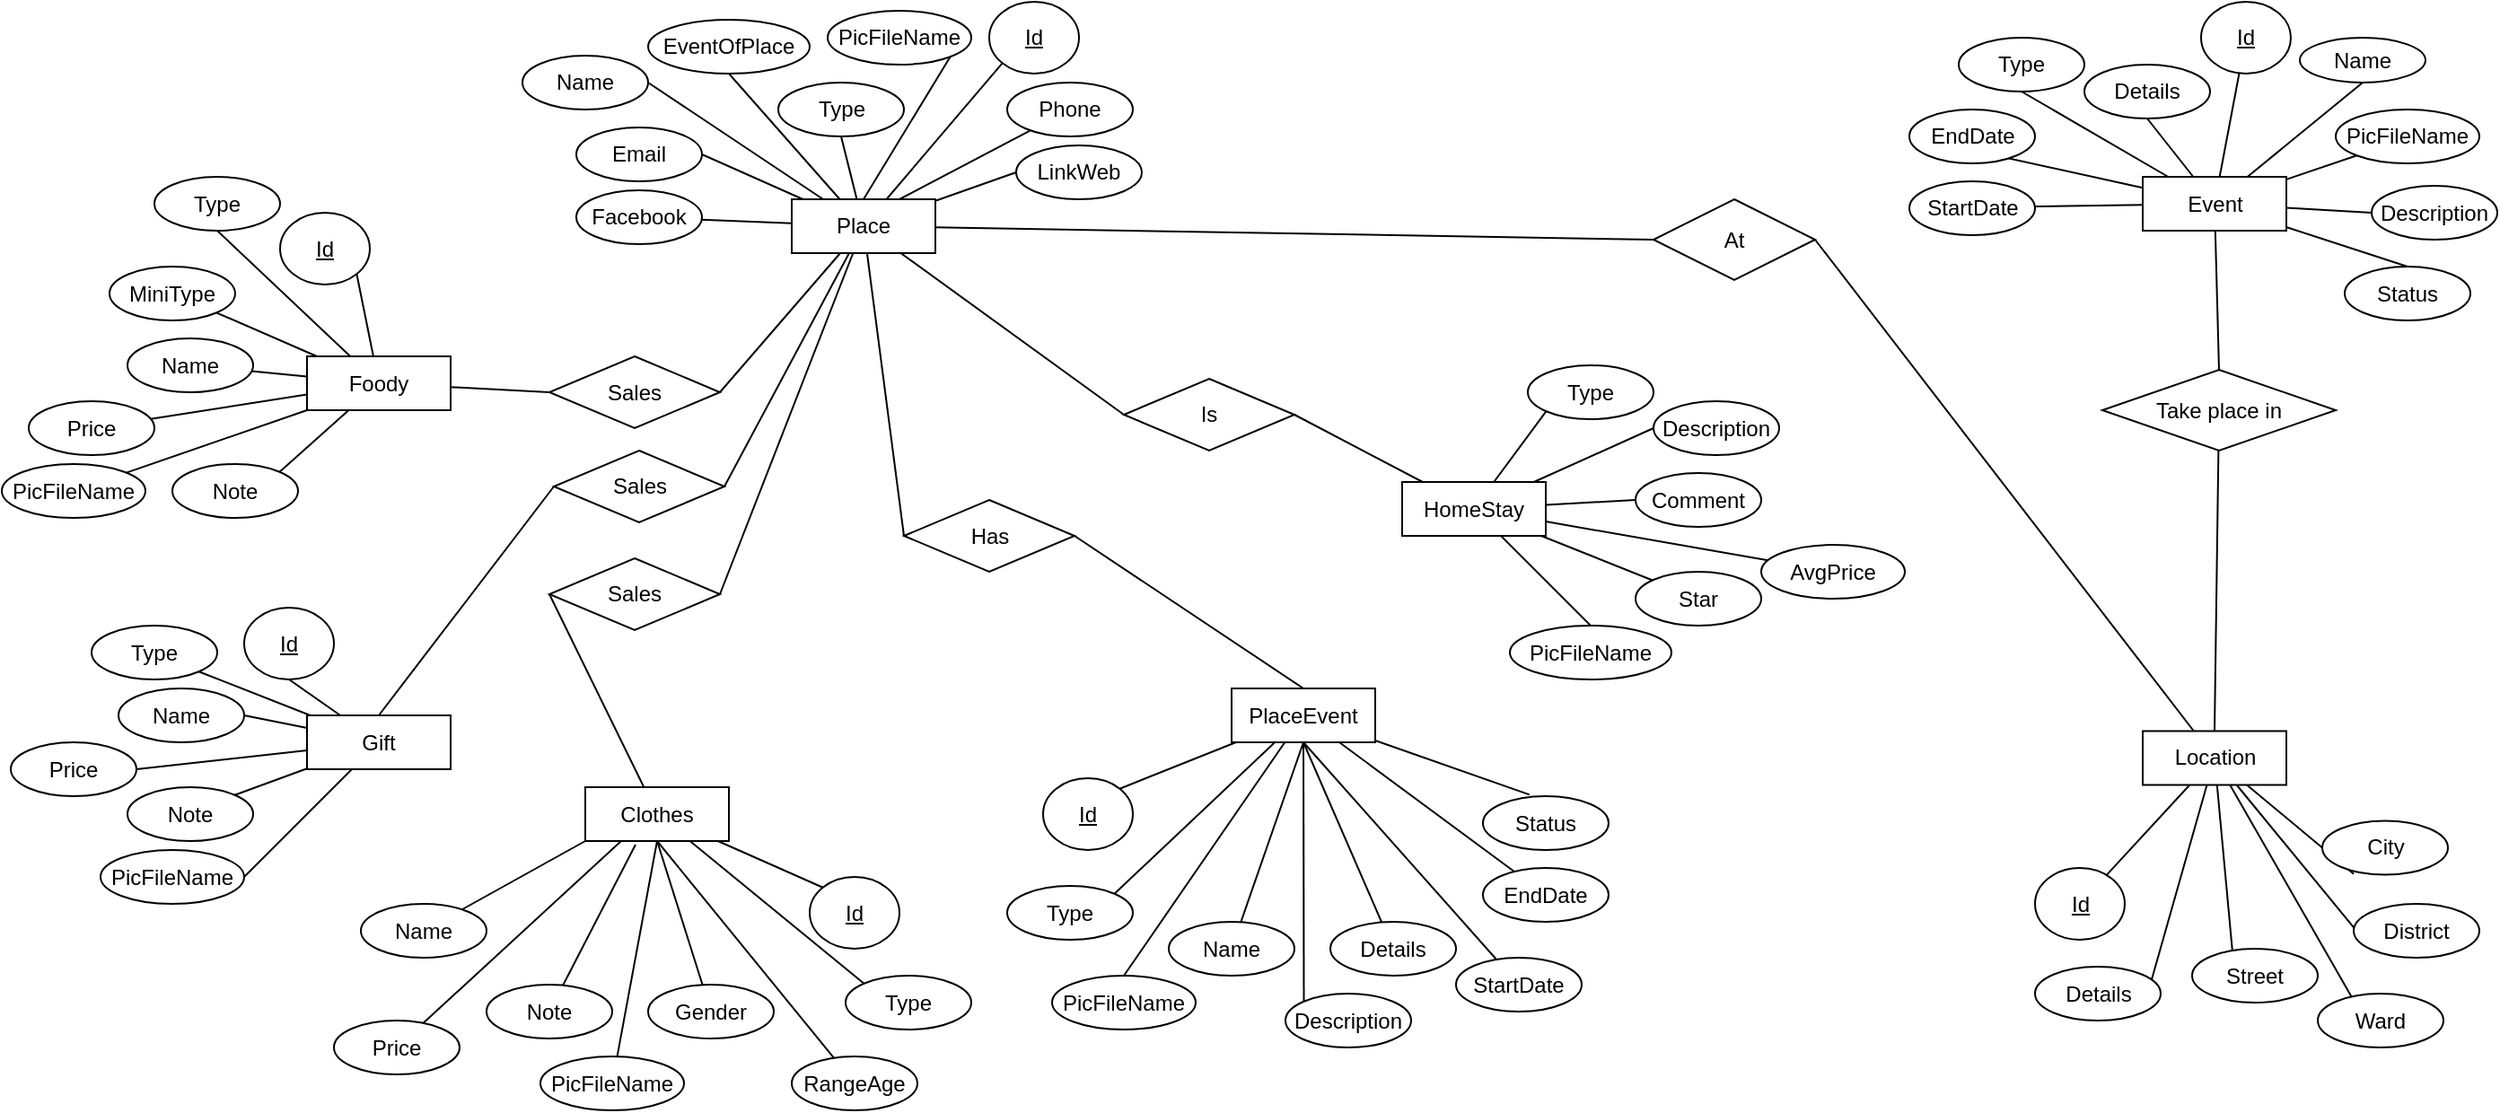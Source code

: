 <mxfile version="14.5.1" type="device"><diagram id="s7aKkTtwyV80lfJlB-a2" name="Page-1"><mxGraphModel dx="1264" dy="592" grid="1" gridSize="10" guides="1" tooltips="1" connect="1" arrows="1" fold="1" page="1" pageScale="1" pageWidth="850" pageHeight="1100" math="0" shadow="0"><root><mxCell id="0"/><mxCell id="1" parent="0"/><mxCell id="unWsSOPybGPUM43Mw9dA-85" style="rounded=0;orthogonalLoop=1;jettySize=auto;html=1;entryX=0;entryY=0.5;entryDx=0;entryDy=0;endArrow=none;endFill=0;" parent="1" source="unWsSOPybGPUM43Mw9dA-2" target="unWsSOPybGPUM43Mw9dA-84" edge="1"><mxGeometry relative="1" as="geometry"/></mxCell><mxCell id="unWsSOPybGPUM43Mw9dA-90" style="edgeStyle=none;rounded=0;orthogonalLoop=1;jettySize=auto;html=1;entryX=0.5;entryY=1;entryDx=0;entryDy=0;endArrow=none;endFill=0;" parent="1" source="unWsSOPybGPUM43Mw9dA-2" target="unWsSOPybGPUM43Mw9dA-15" edge="1"><mxGeometry relative="1" as="geometry"/></mxCell><mxCell id="unWsSOPybGPUM43Mw9dA-91" style="edgeStyle=none;rounded=0;orthogonalLoop=1;jettySize=auto;html=1;exitX=0.5;exitY=0;exitDx=0;exitDy=0;entryX=1;entryY=1;entryDx=0;entryDy=0;endArrow=none;endFill=0;" parent="1" source="unWsSOPybGPUM43Mw9dA-2" target="unWsSOPybGPUM43Mw9dA-21" edge="1"><mxGeometry relative="1" as="geometry"/></mxCell><mxCell id="unWsSOPybGPUM43Mw9dA-92" style="edgeStyle=none;rounded=0;orthogonalLoop=1;jettySize=auto;html=1;entryX=0;entryY=1;entryDx=0;entryDy=0;endArrow=none;endFill=0;" parent="1" source="unWsSOPybGPUM43Mw9dA-2" target="unWsSOPybGPUM43Mw9dA-32" edge="1"><mxGeometry relative="1" as="geometry"/></mxCell><mxCell id="unWsSOPybGPUM43Mw9dA-94" style="edgeStyle=none;rounded=0;orthogonalLoop=1;jettySize=auto;html=1;entryX=0;entryY=0.5;entryDx=0;entryDy=0;endArrow=none;endFill=0;" parent="1" source="unWsSOPybGPUM43Mw9dA-2" target="unWsSOPybGPUM43Mw9dA-19" edge="1"><mxGeometry relative="1" as="geometry"/></mxCell><mxCell id="unWsSOPybGPUM43Mw9dA-95" style="edgeStyle=none;rounded=0;orthogonalLoop=1;jettySize=auto;html=1;entryX=0.5;entryY=1;entryDx=0;entryDy=0;endArrow=none;endFill=0;" parent="1" source="unWsSOPybGPUM43Mw9dA-2" target="unWsSOPybGPUM43Mw9dA-20" edge="1"><mxGeometry relative="1" as="geometry"/></mxCell><mxCell id="unWsSOPybGPUM43Mw9dA-96" style="edgeStyle=none;rounded=0;orthogonalLoop=1;jettySize=auto;html=1;entryX=1;entryY=0.5;entryDx=0;entryDy=0;endArrow=none;endFill=0;" parent="1" source="unWsSOPybGPUM43Mw9dA-2" target="unWsSOPybGPUM43Mw9dA-13" edge="1"><mxGeometry relative="1" as="geometry"/></mxCell><mxCell id="unWsSOPybGPUM43Mw9dA-97" style="edgeStyle=none;rounded=0;orthogonalLoop=1;jettySize=auto;html=1;entryX=1;entryY=0.5;entryDx=0;entryDy=0;endArrow=none;endFill=0;" parent="1" source="unWsSOPybGPUM43Mw9dA-2" target="unWsSOPybGPUM43Mw9dA-17" edge="1"><mxGeometry relative="1" as="geometry"/></mxCell><mxCell id="unWsSOPybGPUM43Mw9dA-98" style="edgeStyle=none;rounded=0;orthogonalLoop=1;jettySize=auto;html=1;endArrow=none;endFill=0;" parent="1" source="unWsSOPybGPUM43Mw9dA-2" target="unWsSOPybGPUM43Mw9dA-18" edge="1"><mxGeometry relative="1" as="geometry"/></mxCell><mxCell id="unWsSOPybGPUM43Mw9dA-105" style="edgeStyle=none;rounded=0;orthogonalLoop=1;jettySize=auto;html=1;entryX=1;entryY=0.5;entryDx=0;entryDy=0;endArrow=none;endFill=0;" parent="1" source="unWsSOPybGPUM43Mw9dA-2" target="unWsSOPybGPUM43Mw9dA-87" edge="1"><mxGeometry relative="1" as="geometry"/></mxCell><mxCell id="unWsSOPybGPUM43Mw9dA-114" style="edgeStyle=none;rounded=0;orthogonalLoop=1;jettySize=auto;html=1;entryX=1;entryY=0.5;entryDx=0;entryDy=0;endArrow=none;endFill=0;" parent="1" source="unWsSOPybGPUM43Mw9dA-2" target="unWsSOPybGPUM43Mw9dA-88" edge="1"><mxGeometry relative="1" as="geometry"/></mxCell><mxCell id="unWsSOPybGPUM43Mw9dA-122" style="edgeStyle=none;rounded=0;orthogonalLoop=1;jettySize=auto;html=1;entryX=1;entryY=0.5;entryDx=0;entryDy=0;endArrow=none;endFill=0;" parent="1" source="unWsSOPybGPUM43Mw9dA-2" target="unWsSOPybGPUM43Mw9dA-89" edge="1"><mxGeometry relative="1" as="geometry"/></mxCell><mxCell id="unWsSOPybGPUM43Mw9dA-142" style="edgeStyle=none;rounded=0;orthogonalLoop=1;jettySize=auto;html=1;entryX=0;entryY=0.5;entryDx=0;entryDy=0;endArrow=none;endFill=0;" parent="1" source="unWsSOPybGPUM43Mw9dA-2" target="unWsSOPybGPUM43Mw9dA-141" edge="1"><mxGeometry relative="1" as="geometry"/></mxCell><mxCell id="unWsSOPybGPUM43Mw9dA-151" style="edgeStyle=none;rounded=0;orthogonalLoop=1;jettySize=auto;html=1;entryX=0;entryY=0.5;entryDx=0;entryDy=0;endArrow=none;endFill=0;" parent="1" source="unWsSOPybGPUM43Mw9dA-2" target="unWsSOPybGPUM43Mw9dA-150" edge="1"><mxGeometry relative="1" as="geometry"/></mxCell><mxCell id="unWsSOPybGPUM43Mw9dA-2" value="Place" style="whiteSpace=wrap;html=1;align=center;" parent="1" vertex="1"><mxGeometry x="450" y="150" width="80" height="30" as="geometry"/></mxCell><mxCell id="unWsSOPybGPUM43Mw9dA-106" style="edgeStyle=none;rounded=0;orthogonalLoop=1;jettySize=auto;html=1;entryX=0;entryY=0.5;entryDx=0;entryDy=0;endArrow=none;endFill=0;" parent="1" source="unWsSOPybGPUM43Mw9dA-3" target="unWsSOPybGPUM43Mw9dA-87" edge="1"><mxGeometry relative="1" as="geometry"/></mxCell><mxCell id="unWsSOPybGPUM43Mw9dA-107" style="edgeStyle=none;rounded=0;orthogonalLoop=1;jettySize=auto;html=1;entryX=1;entryY=1;entryDx=0;entryDy=0;endArrow=none;endFill=0;" parent="1" source="unWsSOPybGPUM43Mw9dA-3" target="unWsSOPybGPUM43Mw9dA-31" edge="1"><mxGeometry relative="1" as="geometry"/></mxCell><mxCell id="unWsSOPybGPUM43Mw9dA-108" style="edgeStyle=none;rounded=0;orthogonalLoop=1;jettySize=auto;html=1;entryX=0.5;entryY=1;entryDx=0;entryDy=0;endArrow=none;endFill=0;" parent="1" source="unWsSOPybGPUM43Mw9dA-3" target="unWsSOPybGPUM43Mw9dA-40" edge="1"><mxGeometry relative="1" as="geometry"/></mxCell><mxCell id="unWsSOPybGPUM43Mw9dA-109" style="edgeStyle=none;rounded=0;orthogonalLoop=1;jettySize=auto;html=1;endArrow=none;endFill=0;" parent="1" source="unWsSOPybGPUM43Mw9dA-3" target="unWsSOPybGPUM43Mw9dA-41" edge="1"><mxGeometry relative="1" as="geometry"/></mxCell><mxCell id="unWsSOPybGPUM43Mw9dA-110" style="edgeStyle=none;rounded=0;orthogonalLoop=1;jettySize=auto;html=1;endArrow=none;endFill=0;" parent="1" source="unWsSOPybGPUM43Mw9dA-3" target="unWsSOPybGPUM43Mw9dA-39" edge="1"><mxGeometry relative="1" as="geometry"/></mxCell><mxCell id="unWsSOPybGPUM43Mw9dA-111" style="edgeStyle=none;rounded=0;orthogonalLoop=1;jettySize=auto;html=1;endArrow=none;endFill=0;" parent="1" source="unWsSOPybGPUM43Mw9dA-3" target="unWsSOPybGPUM43Mw9dA-42" edge="1"><mxGeometry relative="1" as="geometry"/></mxCell><mxCell id="unWsSOPybGPUM43Mw9dA-112" style="edgeStyle=none;rounded=0;orthogonalLoop=1;jettySize=auto;html=1;entryX=1;entryY=0;entryDx=0;entryDy=0;endArrow=none;endFill=0;" parent="1" source="unWsSOPybGPUM43Mw9dA-3" target="unWsSOPybGPUM43Mw9dA-43" edge="1"><mxGeometry relative="1" as="geometry"/></mxCell><mxCell id="unWsSOPybGPUM43Mw9dA-3" value="Foody" style="whiteSpace=wrap;html=1;align=center;" parent="1" vertex="1"><mxGeometry x="180" y="237.5" width="80" height="30" as="geometry"/></mxCell><mxCell id="unWsSOPybGPUM43Mw9dA-123" style="edgeStyle=none;rounded=0;orthogonalLoop=1;jettySize=auto;html=1;entryX=0;entryY=0.5;entryDx=0;entryDy=0;endArrow=none;endFill=0;" parent="1" source="unWsSOPybGPUM43Mw9dA-4" target="unWsSOPybGPUM43Mw9dA-89" edge="1"><mxGeometry relative="1" as="geometry"/></mxCell><mxCell id="unWsSOPybGPUM43Mw9dA-124" style="edgeStyle=none;rounded=0;orthogonalLoop=1;jettySize=auto;html=1;entryX=0;entryY=0;entryDx=0;entryDy=0;endArrow=none;endFill=0;" parent="1" source="unWsSOPybGPUM43Mw9dA-4" target="unWsSOPybGPUM43Mw9dA-37" edge="1"><mxGeometry relative="1" as="geometry"/></mxCell><mxCell id="unWsSOPybGPUM43Mw9dA-125" style="edgeStyle=none;rounded=0;orthogonalLoop=1;jettySize=auto;html=1;entryX=0;entryY=0;entryDx=0;entryDy=0;endArrow=none;endFill=0;" parent="1" source="unWsSOPybGPUM43Mw9dA-4" target="unWsSOPybGPUM43Mw9dA-52" edge="1"><mxGeometry relative="1" as="geometry"><mxPoint x="480.251" y="591.893" as="targetPoint"/></mxGeometry></mxCell><mxCell id="unWsSOPybGPUM43Mw9dA-4" value="Clothes" style="whiteSpace=wrap;html=1;align=center;" parent="1" vertex="1"><mxGeometry x="335" y="477.5" width="80" height="30" as="geometry"/></mxCell><mxCell id="unWsSOPybGPUM43Mw9dA-86" style="edgeStyle=none;rounded=0;orthogonalLoop=1;jettySize=auto;html=1;entryX=1;entryY=0.5;entryDx=0;entryDy=0;endArrow=none;endFill=0;" parent="1" source="unWsSOPybGPUM43Mw9dA-5" target="unWsSOPybGPUM43Mw9dA-84" edge="1"><mxGeometry relative="1" as="geometry"/></mxCell><mxCell id="unWsSOPybGPUM43Mw9dA-99" style="edgeStyle=none;rounded=0;orthogonalLoop=1;jettySize=auto;html=1;entryX=0;entryY=0;entryDx=0;entryDy=0;endArrow=none;endFill=0;" parent="1" source="unWsSOPybGPUM43Mw9dA-5" target="unWsSOPybGPUM43Mw9dA-23" edge="1"><mxGeometry relative="1" as="geometry"/></mxCell><mxCell id="unWsSOPybGPUM43Mw9dA-100" style="edgeStyle=none;rounded=0;orthogonalLoop=1;jettySize=auto;html=1;endArrow=none;endFill=0;" parent="1" source="unWsSOPybGPUM43Mw9dA-5" target="unWsSOPybGPUM43Mw9dA-33" edge="1"><mxGeometry relative="1" as="geometry"/></mxCell><mxCell id="unWsSOPybGPUM43Mw9dA-101" style="edgeStyle=none;rounded=0;orthogonalLoop=1;jettySize=auto;html=1;entryX=0.357;entryY=0.96;entryDx=0;entryDy=0;entryPerimeter=0;endArrow=none;endFill=0;" parent="1" source="unWsSOPybGPUM43Mw9dA-5" target="unWsSOPybGPUM43Mw9dA-24" edge="1"><mxGeometry relative="1" as="geometry"/></mxCell><mxCell id="unWsSOPybGPUM43Mw9dA-102" style="edgeStyle=none;rounded=0;orthogonalLoop=1;jettySize=auto;html=1;entryX=0.5;entryY=1;entryDx=0;entryDy=0;endArrow=none;endFill=0;" parent="1" source="unWsSOPybGPUM43Mw9dA-5" target="unWsSOPybGPUM43Mw9dA-25" edge="1"><mxGeometry relative="1" as="geometry"/></mxCell><mxCell id="unWsSOPybGPUM43Mw9dA-103" style="edgeStyle=none;rounded=0;orthogonalLoop=1;jettySize=auto;html=1;entryX=0.251;entryY=0.987;entryDx=0;entryDy=0;entryPerimeter=0;endArrow=none;endFill=0;" parent="1" source="unWsSOPybGPUM43Mw9dA-5" target="unWsSOPybGPUM43Mw9dA-27" edge="1"><mxGeometry relative="1" as="geometry"/></mxCell><mxCell id="unWsSOPybGPUM43Mw9dA-104" style="edgeStyle=none;rounded=0;orthogonalLoop=1;jettySize=auto;html=1;entryX=0;entryY=1;entryDx=0;entryDy=0;endArrow=none;endFill=0;" parent="1" source="unWsSOPybGPUM43Mw9dA-5" target="unWsSOPybGPUM43Mw9dA-26" edge="1"><mxGeometry relative="1" as="geometry"/></mxCell><mxCell id="unWsSOPybGPUM43Mw9dA-5" value="Location" style="whiteSpace=wrap;html=1;align=center;" parent="1" vertex="1"><mxGeometry x="1202.5" y="446.25" width="80" height="30" as="geometry"/></mxCell><mxCell id="unWsSOPybGPUM43Mw9dA-116" style="edgeStyle=none;rounded=0;orthogonalLoop=1;jettySize=auto;html=1;entryX=0.5;entryY=1;entryDx=0;entryDy=0;endArrow=none;endFill=0;" parent="1" source="unWsSOPybGPUM43Mw9dA-6" target="unWsSOPybGPUM43Mw9dA-38" edge="1"><mxGeometry relative="1" as="geometry"/></mxCell><mxCell id="unWsSOPybGPUM43Mw9dA-117" style="edgeStyle=none;rounded=0;orthogonalLoop=1;jettySize=auto;html=1;entryX=1;entryY=1;entryDx=0;entryDy=0;endArrow=none;endFill=0;" parent="1" source="unWsSOPybGPUM43Mw9dA-6" target="unWsSOPybGPUM43Mw9dA-46" edge="1"><mxGeometry relative="1" as="geometry"/></mxCell><mxCell id="unWsSOPybGPUM43Mw9dA-118" style="edgeStyle=none;rounded=0;orthogonalLoop=1;jettySize=auto;html=1;entryX=1;entryY=0.5;entryDx=0;entryDy=0;endArrow=none;endFill=0;" parent="1" source="unWsSOPybGPUM43Mw9dA-6" target="unWsSOPybGPUM43Mw9dA-47" edge="1"><mxGeometry relative="1" as="geometry"/></mxCell><mxCell id="unWsSOPybGPUM43Mw9dA-119" style="edgeStyle=none;rounded=0;orthogonalLoop=1;jettySize=auto;html=1;entryX=1;entryY=0.5;entryDx=0;entryDy=0;endArrow=none;endFill=0;" parent="1" source="unWsSOPybGPUM43Mw9dA-6" target="unWsSOPybGPUM43Mw9dA-45" edge="1"><mxGeometry relative="1" as="geometry"/></mxCell><mxCell id="unWsSOPybGPUM43Mw9dA-120" style="edgeStyle=none;rounded=0;orthogonalLoop=1;jettySize=auto;html=1;entryX=1;entryY=0;entryDx=0;entryDy=0;endArrow=none;endFill=0;" parent="1" source="unWsSOPybGPUM43Mw9dA-6" target="unWsSOPybGPUM43Mw9dA-48" edge="1"><mxGeometry relative="1" as="geometry"/></mxCell><mxCell id="unWsSOPybGPUM43Mw9dA-121" style="edgeStyle=none;rounded=0;orthogonalLoop=1;jettySize=auto;html=1;entryX=1;entryY=0.5;entryDx=0;entryDy=0;endArrow=none;endFill=0;" parent="1" source="unWsSOPybGPUM43Mw9dA-6" target="unWsSOPybGPUM43Mw9dA-49" edge="1"><mxGeometry relative="1" as="geometry"/></mxCell><mxCell id="unWsSOPybGPUM43Mw9dA-6" value="Gift" style="whiteSpace=wrap;html=1;align=center;" parent="1" vertex="1"><mxGeometry x="180" y="437.5" width="80" height="30" as="geometry"/></mxCell><mxCell id="unWsSOPybGPUM43Mw9dA-144" style="edgeStyle=none;rounded=0;orthogonalLoop=1;jettySize=auto;html=1;entryX=0;entryY=1;entryDx=0;entryDy=0;endArrow=none;endFill=0;" parent="1" source="unWsSOPybGPUM43Mw9dA-7" target="unWsSOPybGPUM43Mw9dA-69" edge="1"><mxGeometry relative="1" as="geometry"/></mxCell><mxCell id="unWsSOPybGPUM43Mw9dA-145" style="edgeStyle=none;rounded=0;orthogonalLoop=1;jettySize=auto;html=1;entryX=0;entryY=0.5;entryDx=0;entryDy=0;endArrow=none;endFill=0;" parent="1" source="unWsSOPybGPUM43Mw9dA-7" target="unWsSOPybGPUM43Mw9dA-70" edge="1"><mxGeometry relative="1" as="geometry"/></mxCell><mxCell id="unWsSOPybGPUM43Mw9dA-146" style="edgeStyle=none;rounded=0;orthogonalLoop=1;jettySize=auto;html=1;endArrow=none;endFill=0;" parent="1" source="unWsSOPybGPUM43Mw9dA-7" target="unWsSOPybGPUM43Mw9dA-73" edge="1"><mxGeometry relative="1" as="geometry"/></mxCell><mxCell id="unWsSOPybGPUM43Mw9dA-147" style="edgeStyle=none;rounded=0;orthogonalLoop=1;jettySize=auto;html=1;entryX=0;entryY=0.5;entryDx=0;entryDy=0;endArrow=none;endFill=0;" parent="1" source="unWsSOPybGPUM43Mw9dA-7" target="unWsSOPybGPUM43Mw9dA-71" edge="1"><mxGeometry relative="1" as="geometry"/></mxCell><mxCell id="unWsSOPybGPUM43Mw9dA-148" style="edgeStyle=none;rounded=0;orthogonalLoop=1;jettySize=auto;html=1;endArrow=none;endFill=0;" parent="1" source="unWsSOPybGPUM43Mw9dA-7" target="unWsSOPybGPUM43Mw9dA-72" edge="1"><mxGeometry relative="1" as="geometry"/></mxCell><mxCell id="unWsSOPybGPUM43Mw9dA-149" style="edgeStyle=none;rounded=0;orthogonalLoop=1;jettySize=auto;html=1;entryX=0.5;entryY=0;entryDx=0;entryDy=0;endArrow=none;endFill=0;" parent="1" source="unWsSOPybGPUM43Mw9dA-7" target="unWsSOPybGPUM43Mw9dA-74" edge="1"><mxGeometry relative="1" as="geometry"/></mxCell><mxCell id="unWsSOPybGPUM43Mw9dA-152" style="edgeStyle=none;rounded=0;orthogonalLoop=1;jettySize=auto;html=1;entryX=1;entryY=0.5;entryDx=0;entryDy=0;endArrow=none;endFill=0;" parent="1" source="unWsSOPybGPUM43Mw9dA-7" target="unWsSOPybGPUM43Mw9dA-150" edge="1"><mxGeometry relative="1" as="geometry"/></mxCell><mxCell id="unWsSOPybGPUM43Mw9dA-7" value="HomeStay" style="whiteSpace=wrap;html=1;align=center;" parent="1" vertex="1"><mxGeometry x="790" y="307.5" width="80" height="30" as="geometry"/></mxCell><mxCell id="unWsSOPybGPUM43Mw9dA-132" style="edgeStyle=none;rounded=0;orthogonalLoop=1;jettySize=auto;html=1;entryX=0.371;entryY=-0.027;entryDx=0;entryDy=0;entryPerimeter=0;endArrow=none;endFill=0;" parent="1" source="unWsSOPybGPUM43Mw9dA-10" target="unWsSOPybGPUM43Mw9dA-68" edge="1"><mxGeometry relative="1" as="geometry"/></mxCell><mxCell id="unWsSOPybGPUM43Mw9dA-138" style="edgeStyle=none;rounded=0;orthogonalLoop=1;jettySize=auto;html=1;entryX=0.5;entryY=0;entryDx=0;entryDy=0;endArrow=none;endFill=0;" parent="1" source="unWsSOPybGPUM43Mw9dA-10" target="unWsSOPybGPUM43Mw9dA-65" edge="1"><mxGeometry relative="1" as="geometry"/></mxCell><mxCell id="unWsSOPybGPUM43Mw9dA-139" style="edgeStyle=none;rounded=0;orthogonalLoop=1;jettySize=auto;html=1;entryX=1;entryY=0;entryDx=0;entryDy=0;endArrow=none;endFill=0;" parent="1" source="unWsSOPybGPUM43Mw9dA-10" target="unWsSOPybGPUM43Mw9dA-62" edge="1"><mxGeometry relative="1" as="geometry"/></mxCell><mxCell id="unWsSOPybGPUM43Mw9dA-140" style="edgeStyle=none;rounded=0;orthogonalLoop=1;jettySize=auto;html=1;entryX=1;entryY=0;entryDx=0;entryDy=0;endArrow=none;endFill=0;" parent="1" source="unWsSOPybGPUM43Mw9dA-10" target="unWsSOPybGPUM43Mw9dA-60" edge="1"><mxGeometry relative="1" as="geometry"/></mxCell><mxCell id="unWsSOPybGPUM43Mw9dA-10" value="PlaceEvent" style="whiteSpace=wrap;html=1;align=center;" parent="1" vertex="1"><mxGeometry x="695" y="422.5" width="80" height="30" as="geometry"/></mxCell><mxCell id="unWsSOPybGPUM43Mw9dA-153" style="edgeStyle=none;rounded=0;orthogonalLoop=1;jettySize=auto;html=1;endArrow=none;endFill=0;" parent="1" source="unWsSOPybGPUM43Mw9dA-11" target="unWsSOPybGPUM43Mw9dA-35" edge="1"><mxGeometry relative="1" as="geometry"/></mxCell><mxCell id="unWsSOPybGPUM43Mw9dA-154" style="edgeStyle=none;rounded=0;orthogonalLoop=1;jettySize=auto;html=1;entryX=0.5;entryY=1;entryDx=0;entryDy=0;endArrow=none;endFill=0;" parent="1" source="unWsSOPybGPUM43Mw9dA-11" target="unWsSOPybGPUM43Mw9dA-76" edge="1"><mxGeometry relative="1" as="geometry"/></mxCell><mxCell id="unWsSOPybGPUM43Mw9dA-155" style="edgeStyle=none;rounded=0;orthogonalLoop=1;jettySize=auto;html=1;entryX=0.5;entryY=1;entryDx=0;entryDy=0;endArrow=none;endFill=0;" parent="1" source="unWsSOPybGPUM43Mw9dA-11" target="unWsSOPybGPUM43Mw9dA-77" edge="1"><mxGeometry relative="1" as="geometry"/></mxCell><mxCell id="unWsSOPybGPUM43Mw9dA-156" style="edgeStyle=none;rounded=0;orthogonalLoop=1;jettySize=auto;html=1;entryX=0;entryY=1;entryDx=0;entryDy=0;endArrow=none;endFill=0;" parent="1" source="unWsSOPybGPUM43Mw9dA-11" target="unWsSOPybGPUM43Mw9dA-80" edge="1"><mxGeometry relative="1" as="geometry"/></mxCell><mxCell id="unWsSOPybGPUM43Mw9dA-157" style="edgeStyle=none;rounded=0;orthogonalLoop=1;jettySize=auto;html=1;entryX=0.5;entryY=1;entryDx=0;entryDy=0;endArrow=none;endFill=0;" parent="1" source="unWsSOPybGPUM43Mw9dA-11" target="unWsSOPybGPUM43Mw9dA-79" edge="1"><mxGeometry relative="1" as="geometry"/></mxCell><mxCell id="unWsSOPybGPUM43Mw9dA-158" style="edgeStyle=none;rounded=0;orthogonalLoop=1;jettySize=auto;html=1;entryX=0;entryY=0.5;entryDx=0;entryDy=0;endArrow=none;endFill=0;" parent="1" source="unWsSOPybGPUM43Mw9dA-11" target="unWsSOPybGPUM43Mw9dA-78" edge="1"><mxGeometry relative="1" as="geometry"/></mxCell><mxCell id="unWsSOPybGPUM43Mw9dA-159" style="edgeStyle=none;rounded=0;orthogonalLoop=1;jettySize=auto;html=1;entryX=0;entryY=0.5;entryDx=0;entryDy=0;endArrow=none;endFill=0;" parent="1" source="unWsSOPybGPUM43Mw9dA-11" target="unWsSOPybGPUM43Mw9dA-81" edge="1"><mxGeometry relative="1" as="geometry"/></mxCell><mxCell id="unWsSOPybGPUM43Mw9dA-160" style="edgeStyle=none;rounded=0;orthogonalLoop=1;jettySize=auto;html=1;entryX=0;entryY=0.5;entryDx=0;entryDy=0;endArrow=none;endFill=0;" parent="1" source="unWsSOPybGPUM43Mw9dA-11" target="unWsSOPybGPUM43Mw9dA-82" edge="1"><mxGeometry relative="1" as="geometry"/></mxCell><mxCell id="unWsSOPybGPUM43Mw9dA-161" style="edgeStyle=none;rounded=0;orthogonalLoop=1;jettySize=auto;html=1;entryX=0.5;entryY=0;entryDx=0;entryDy=0;endArrow=none;endFill=0;" parent="1" source="unWsSOPybGPUM43Mw9dA-11" target="unWsSOPybGPUM43Mw9dA-83" edge="1"><mxGeometry relative="1" as="geometry"/></mxCell><mxCell id="unWsSOPybGPUM43Mw9dA-163" style="edgeStyle=none;rounded=0;orthogonalLoop=1;jettySize=auto;html=1;entryX=0.5;entryY=0;entryDx=0;entryDy=0;endArrow=none;endFill=0;" parent="1" source="unWsSOPybGPUM43Mw9dA-11" target="unWsSOPybGPUM43Mw9dA-162" edge="1"><mxGeometry relative="1" as="geometry"/></mxCell><mxCell id="unWsSOPybGPUM43Mw9dA-11" value="Event" style="whiteSpace=wrap;html=1;align=center;" parent="1" vertex="1"><mxGeometry x="1202.5" y="137.5" width="80" height="30" as="geometry"/></mxCell><mxCell id="unWsSOPybGPUM43Mw9dA-13" value="Name" style="ellipse;whiteSpace=wrap;html=1;align=center;" parent="1" vertex="1"><mxGeometry x="300" y="70" width="70" height="30" as="geometry"/></mxCell><mxCell id="unWsSOPybGPUM43Mw9dA-15" value="Type" style="ellipse;whiteSpace=wrap;html=1;align=center;" parent="1" vertex="1"><mxGeometry x="442.5" y="85" width="70" height="30" as="geometry"/></mxCell><mxCell id="unWsSOPybGPUM43Mw9dA-93" style="edgeStyle=none;rounded=0;orthogonalLoop=1;jettySize=auto;html=1;entryX=0.75;entryY=0;entryDx=0;entryDy=0;endArrow=none;endFill=0;" parent="1" source="unWsSOPybGPUM43Mw9dA-16" target="unWsSOPybGPUM43Mw9dA-2" edge="1"><mxGeometry relative="1" as="geometry"/></mxCell><mxCell id="unWsSOPybGPUM43Mw9dA-16" value="Phone" style="ellipse;whiteSpace=wrap;html=1;align=center;" parent="1" vertex="1"><mxGeometry x="570" y="85" width="70" height="30" as="geometry"/></mxCell><mxCell id="unWsSOPybGPUM43Mw9dA-17" value="Email" style="ellipse;whiteSpace=wrap;html=1;align=center;" parent="1" vertex="1"><mxGeometry x="330" y="110" width="70" height="30" as="geometry"/></mxCell><mxCell id="unWsSOPybGPUM43Mw9dA-18" value="Facebook" style="ellipse;whiteSpace=wrap;html=1;align=center;" parent="1" vertex="1"><mxGeometry x="330" y="145" width="70" height="30" as="geometry"/></mxCell><mxCell id="unWsSOPybGPUM43Mw9dA-19" value="LinkWeb" style="ellipse;whiteSpace=wrap;html=1;align=center;" parent="1" vertex="1"><mxGeometry x="575" y="120" width="70" height="30" as="geometry"/></mxCell><mxCell id="unWsSOPybGPUM43Mw9dA-20" value="EventOfPlace" style="ellipse;whiteSpace=wrap;html=1;align=center;" parent="1" vertex="1"><mxGeometry x="370" y="50" width="90" height="30" as="geometry"/></mxCell><mxCell id="unWsSOPybGPUM43Mw9dA-21" value="PicFileName" style="ellipse;whiteSpace=wrap;html=1;align=center;" parent="1" vertex="1"><mxGeometry x="470" y="45" width="80" height="30" as="geometry"/></mxCell><mxCell id="unWsSOPybGPUM43Mw9dA-23" value="Details" style="ellipse;whiteSpace=wrap;html=1;align=center;direction=west;" parent="1" vertex="1"><mxGeometry x="1142.5" y="577.5" width="70" height="30" as="geometry"/></mxCell><mxCell id="unWsSOPybGPUM43Mw9dA-24" value="Street" style="ellipse;whiteSpace=wrap;html=1;align=center;" parent="1" vertex="1"><mxGeometry x="1230" y="567.5" width="70" height="30" as="geometry"/></mxCell><mxCell id="unWsSOPybGPUM43Mw9dA-25" value="Ward" style="ellipse;whiteSpace=wrap;html=1;align=center;" parent="1" vertex="1"><mxGeometry x="1300" y="592.5" width="70" height="30" as="geometry"/></mxCell><mxCell id="unWsSOPybGPUM43Mw9dA-26" value="District" style="ellipse;whiteSpace=wrap;html=1;align=center;" parent="1" vertex="1"><mxGeometry x="1320" y="542.5" width="70" height="30" as="geometry"/></mxCell><mxCell id="unWsSOPybGPUM43Mw9dA-27" value="City" style="ellipse;whiteSpace=wrap;html=1;align=center;" parent="1" vertex="1"><mxGeometry x="1302.5" y="496.25" width="70" height="30" as="geometry"/></mxCell><mxCell id="unWsSOPybGPUM43Mw9dA-31" value="Id" style="ellipse;whiteSpace=wrap;html=1;align=center;fontStyle=4;" parent="1" vertex="1"><mxGeometry x="165" y="157.5" width="50" height="40" as="geometry"/></mxCell><mxCell id="unWsSOPybGPUM43Mw9dA-32" value="Id" style="ellipse;whiteSpace=wrap;html=1;align=center;fontStyle=4;" parent="1" vertex="1"><mxGeometry x="560" y="40" width="50" height="40" as="geometry"/></mxCell><mxCell id="unWsSOPybGPUM43Mw9dA-33" value="Id" style="ellipse;whiteSpace=wrap;html=1;align=center;fontStyle=4;" parent="1" vertex="1"><mxGeometry x="1142.5" y="522.5" width="50" height="40" as="geometry"/></mxCell><mxCell id="unWsSOPybGPUM43Mw9dA-35" value="Id" style="ellipse;whiteSpace=wrap;html=1;align=center;fontStyle=4;" parent="1" vertex="1"><mxGeometry x="1235" y="40" width="50" height="40" as="geometry"/></mxCell><mxCell id="unWsSOPybGPUM43Mw9dA-37" value="Id" style="ellipse;whiteSpace=wrap;html=1;align=center;fontStyle=4;" parent="1" vertex="1"><mxGeometry x="460" y="527.5" width="50" height="40" as="geometry"/></mxCell><mxCell id="unWsSOPybGPUM43Mw9dA-38" value="Id" style="ellipse;whiteSpace=wrap;html=1;align=center;fontStyle=4;" parent="1" vertex="1"><mxGeometry x="145" y="377.5" width="50" height="40" as="geometry"/></mxCell><mxCell id="unWsSOPybGPUM43Mw9dA-39" value="Name" style="ellipse;whiteSpace=wrap;html=1;align=center;" parent="1" vertex="1"><mxGeometry x="80" y="227.5" width="70" height="30" as="geometry"/></mxCell><mxCell id="unWsSOPybGPUM43Mw9dA-40" value="Type" style="ellipse;whiteSpace=wrap;html=1;align=center;" parent="1" vertex="1"><mxGeometry x="95" y="137.5" width="70" height="30" as="geometry"/></mxCell><mxCell id="unWsSOPybGPUM43Mw9dA-41" value="MiniType" style="ellipse;whiteSpace=wrap;html=1;align=center;" parent="1" vertex="1"><mxGeometry x="70" y="187.5" width="70" height="30" as="geometry"/></mxCell><mxCell id="unWsSOPybGPUM43Mw9dA-42" value="Price" style="ellipse;whiteSpace=wrap;html=1;align=center;" parent="1" vertex="1"><mxGeometry x="25" y="262.5" width="70" height="30" as="geometry"/></mxCell><mxCell id="unWsSOPybGPUM43Mw9dA-43" value="Note" style="ellipse;whiteSpace=wrap;html=1;align=center;" parent="1" vertex="1"><mxGeometry x="105" y="297.5" width="70" height="30" as="geometry"/></mxCell><mxCell id="unWsSOPybGPUM43Mw9dA-113" style="edgeStyle=none;rounded=0;orthogonalLoop=1;jettySize=auto;html=1;entryX=0;entryY=1;entryDx=0;entryDy=0;endArrow=none;endFill=0;" parent="1" source="unWsSOPybGPUM43Mw9dA-44" target="unWsSOPybGPUM43Mw9dA-3" edge="1"><mxGeometry relative="1" as="geometry"/></mxCell><mxCell id="unWsSOPybGPUM43Mw9dA-44" value="PicFileName" style="ellipse;whiteSpace=wrap;html=1;align=center;" parent="1" vertex="1"><mxGeometry x="10" y="297.5" width="80" height="30" as="geometry"/></mxCell><mxCell id="unWsSOPybGPUM43Mw9dA-45" value="Name" style="ellipse;whiteSpace=wrap;html=1;align=center;" parent="1" vertex="1"><mxGeometry x="75" y="422.5" width="70" height="30" as="geometry"/></mxCell><mxCell id="unWsSOPybGPUM43Mw9dA-46" value="Type" style="ellipse;whiteSpace=wrap;html=1;align=center;" parent="1" vertex="1"><mxGeometry x="60" y="387.5" width="70" height="30" as="geometry"/></mxCell><mxCell id="unWsSOPybGPUM43Mw9dA-47" value="Price" style="ellipse;whiteSpace=wrap;html=1;align=center;" parent="1" vertex="1"><mxGeometry x="15" y="452.5" width="70" height="30" as="geometry"/></mxCell><mxCell id="unWsSOPybGPUM43Mw9dA-48" value="Note" style="ellipse;whiteSpace=wrap;html=1;align=center;" parent="1" vertex="1"><mxGeometry x="80" y="477.5" width="70" height="30" as="geometry"/></mxCell><mxCell id="unWsSOPybGPUM43Mw9dA-49" value="PicFileName" style="ellipse;whiteSpace=wrap;html=1;align=center;" parent="1" vertex="1"><mxGeometry x="65" y="512.5" width="80" height="30" as="geometry"/></mxCell><mxCell id="unWsSOPybGPUM43Mw9dA-131" style="edgeStyle=none;rounded=0;orthogonalLoop=1;jettySize=auto;html=1;entryX=0;entryY=1;entryDx=0;entryDy=0;endArrow=none;endFill=0;" parent="1" source="unWsSOPybGPUM43Mw9dA-51" target="unWsSOPybGPUM43Mw9dA-4" edge="1"><mxGeometry relative="1" as="geometry"/></mxCell><mxCell id="unWsSOPybGPUM43Mw9dA-51" value="Name" style="ellipse;whiteSpace=wrap;html=1;align=center;" parent="1" vertex="1"><mxGeometry x="210" y="542.5" width="70" height="30" as="geometry"/></mxCell><mxCell id="unWsSOPybGPUM43Mw9dA-52" value="Type" style="ellipse;whiteSpace=wrap;html=1;align=center;" parent="1" vertex="1"><mxGeometry x="480" y="582.5" width="70" height="30" as="geometry"/></mxCell><mxCell id="unWsSOPybGPUM43Mw9dA-130" style="edgeStyle=none;rounded=0;orthogonalLoop=1;jettySize=auto;html=1;entryX=0.25;entryY=1;entryDx=0;entryDy=0;endArrow=none;endFill=0;" parent="1" source="unWsSOPybGPUM43Mw9dA-53" target="unWsSOPybGPUM43Mw9dA-4" edge="1"><mxGeometry relative="1" as="geometry"/></mxCell><mxCell id="unWsSOPybGPUM43Mw9dA-53" value="Price" style="ellipse;whiteSpace=wrap;html=1;align=center;" parent="1" vertex="1"><mxGeometry x="195" y="607.5" width="70" height="30" as="geometry"/></mxCell><mxCell id="unWsSOPybGPUM43Mw9dA-129" style="edgeStyle=none;rounded=0;orthogonalLoop=1;jettySize=auto;html=1;endArrow=none;endFill=0;" parent="1" source="unWsSOPybGPUM43Mw9dA-54" edge="1"><mxGeometry relative="1" as="geometry"><mxPoint x="363" y="509.5" as="targetPoint"/></mxGeometry></mxCell><mxCell id="unWsSOPybGPUM43Mw9dA-54" value="Note" style="ellipse;whiteSpace=wrap;html=1;align=center;" parent="1" vertex="1"><mxGeometry x="280" y="587.5" width="70" height="30" as="geometry"/></mxCell><mxCell id="unWsSOPybGPUM43Mw9dA-128" style="edgeStyle=none;rounded=0;orthogonalLoop=1;jettySize=auto;html=1;entryX=0.5;entryY=1;entryDx=0;entryDy=0;endArrow=none;endFill=0;" parent="1" source="unWsSOPybGPUM43Mw9dA-55" target="unWsSOPybGPUM43Mw9dA-4" edge="1"><mxGeometry relative="1" as="geometry"/></mxCell><mxCell id="unWsSOPybGPUM43Mw9dA-55" value="PicFileName" style="ellipse;whiteSpace=wrap;html=1;align=center;" parent="1" vertex="1"><mxGeometry x="310" y="627.5" width="80" height="30" as="geometry"/></mxCell><mxCell id="unWsSOPybGPUM43Mw9dA-127" style="edgeStyle=none;rounded=0;orthogonalLoop=1;jettySize=auto;html=1;entryX=0.5;entryY=1;entryDx=0;entryDy=0;endArrow=none;endFill=0;" parent="1" source="unWsSOPybGPUM43Mw9dA-56" target="unWsSOPybGPUM43Mw9dA-4" edge="1"><mxGeometry relative="1" as="geometry"/></mxCell><mxCell id="unWsSOPybGPUM43Mw9dA-56" value="Gender" style="ellipse;whiteSpace=wrap;html=1;align=center;" parent="1" vertex="1"><mxGeometry x="370" y="587.5" width="70" height="30" as="geometry"/></mxCell><mxCell id="unWsSOPybGPUM43Mw9dA-126" style="edgeStyle=none;rounded=0;orthogonalLoop=1;jettySize=auto;html=1;entryX=0.5;entryY=1;entryDx=0;entryDy=0;endArrow=none;endFill=0;" parent="1" source="unWsSOPybGPUM43Mw9dA-57" target="unWsSOPybGPUM43Mw9dA-4" edge="1"><mxGeometry relative="1" as="geometry"/></mxCell><mxCell id="unWsSOPybGPUM43Mw9dA-57" value="RangeAge" style="ellipse;whiteSpace=wrap;html=1;align=center;" parent="1" vertex="1"><mxGeometry x="450" y="627.5" width="70" height="30" as="geometry"/></mxCell><mxCell id="unWsSOPybGPUM43Mw9dA-60" value="Id" style="ellipse;whiteSpace=wrap;html=1;align=center;fontStyle=4;" parent="1" vertex="1"><mxGeometry x="590" y="472.5" width="50" height="40" as="geometry"/></mxCell><mxCell id="unWsSOPybGPUM43Mw9dA-137" style="edgeStyle=none;rounded=0;orthogonalLoop=1;jettySize=auto;html=1;entryX=0.5;entryY=1;entryDx=0;entryDy=0;endArrow=none;endFill=0;" parent="1" source="unWsSOPybGPUM43Mw9dA-61" target="unWsSOPybGPUM43Mw9dA-10" edge="1"><mxGeometry relative="1" as="geometry"/></mxCell><mxCell id="unWsSOPybGPUM43Mw9dA-61" value="Name" style="ellipse;whiteSpace=wrap;html=1;align=center;" parent="1" vertex="1"><mxGeometry x="660" y="552.5" width="70" height="30" as="geometry"/></mxCell><mxCell id="unWsSOPybGPUM43Mw9dA-62" value="Type" style="ellipse;whiteSpace=wrap;html=1;align=center;" parent="1" vertex="1"><mxGeometry x="570" y="532.5" width="70" height="30" as="geometry"/></mxCell><mxCell id="unWsSOPybGPUM43Mw9dA-136" style="edgeStyle=none;rounded=0;orthogonalLoop=1;jettySize=auto;html=1;entryX=0.5;entryY=1;entryDx=0;entryDy=0;endArrow=none;endFill=0;exitX=0;exitY=0;exitDx=0;exitDy=0;" parent="1" source="unWsSOPybGPUM43Mw9dA-63" target="unWsSOPybGPUM43Mw9dA-10" edge="1"><mxGeometry relative="1" as="geometry"/></mxCell><mxCell id="unWsSOPybGPUM43Mw9dA-63" value="Description" style="ellipse;whiteSpace=wrap;html=1;align=center;" parent="1" vertex="1"><mxGeometry x="725" y="592.5" width="70" height="30" as="geometry"/></mxCell><mxCell id="unWsSOPybGPUM43Mw9dA-135" style="edgeStyle=none;rounded=0;orthogonalLoop=1;jettySize=auto;html=1;entryX=0.5;entryY=1;entryDx=0;entryDy=0;endArrow=none;endFill=0;" parent="1" source="unWsSOPybGPUM43Mw9dA-64" target="unWsSOPybGPUM43Mw9dA-10" edge="1"><mxGeometry relative="1" as="geometry"/></mxCell><mxCell id="unWsSOPybGPUM43Mw9dA-64" value="Details" style="ellipse;whiteSpace=wrap;html=1;align=center;" parent="1" vertex="1"><mxGeometry x="750" y="552.5" width="70" height="30" as="geometry"/></mxCell><mxCell id="unWsSOPybGPUM43Mw9dA-65" value="PicFileName" style="ellipse;whiteSpace=wrap;html=1;align=center;" parent="1" vertex="1"><mxGeometry x="595" y="582.5" width="80" height="30" as="geometry"/></mxCell><mxCell id="unWsSOPybGPUM43Mw9dA-133" style="edgeStyle=none;rounded=0;orthogonalLoop=1;jettySize=auto;html=1;entryX=0.5;entryY=1;entryDx=0;entryDy=0;endArrow=none;endFill=0;" parent="1" source="unWsSOPybGPUM43Mw9dA-66" target="unWsSOPybGPUM43Mw9dA-10" edge="1"><mxGeometry relative="1" as="geometry"/></mxCell><mxCell id="unWsSOPybGPUM43Mw9dA-66" value="StartDate" style="ellipse;whiteSpace=wrap;html=1;align=center;" parent="1" vertex="1"><mxGeometry x="820" y="572.5" width="70" height="30" as="geometry"/></mxCell><mxCell id="unWsSOPybGPUM43Mw9dA-134" style="edgeStyle=none;rounded=0;orthogonalLoop=1;jettySize=auto;html=1;entryX=0.75;entryY=1;entryDx=0;entryDy=0;endArrow=none;endFill=0;" parent="1" source="unWsSOPybGPUM43Mw9dA-67" target="unWsSOPybGPUM43Mw9dA-10" edge="1"><mxGeometry relative="1" as="geometry"/></mxCell><mxCell id="unWsSOPybGPUM43Mw9dA-67" value="EndDate" style="ellipse;whiteSpace=wrap;html=1;align=center;" parent="1" vertex="1"><mxGeometry x="835" y="522.5" width="70" height="30" as="geometry"/></mxCell><mxCell id="unWsSOPybGPUM43Mw9dA-68" value="Status" style="ellipse;whiteSpace=wrap;html=1;align=center;" parent="1" vertex="1"><mxGeometry x="835" y="482.5" width="70" height="30" as="geometry"/></mxCell><mxCell id="unWsSOPybGPUM43Mw9dA-69" value="Type" style="ellipse;whiteSpace=wrap;html=1;align=center;" parent="1" vertex="1"><mxGeometry x="860" y="242.5" width="70" height="30" as="geometry"/></mxCell><mxCell id="unWsSOPybGPUM43Mw9dA-70" value="Description" style="ellipse;whiteSpace=wrap;html=1;align=center;" parent="1" vertex="1"><mxGeometry x="930" y="262.5" width="70" height="30" as="geometry"/></mxCell><mxCell id="unWsSOPybGPUM43Mw9dA-71" value="Comment" style="ellipse;whiteSpace=wrap;html=1;align=center;" parent="1" vertex="1"><mxGeometry x="920" y="302.5" width="70" height="30" as="geometry"/></mxCell><mxCell id="unWsSOPybGPUM43Mw9dA-72" value="Star" style="ellipse;whiteSpace=wrap;html=1;align=center;" parent="1" vertex="1"><mxGeometry x="920" y="357.5" width="70" height="30" as="geometry"/></mxCell><mxCell id="unWsSOPybGPUM43Mw9dA-73" value="AvgPrice" style="ellipse;whiteSpace=wrap;html=1;align=center;" parent="1" vertex="1"><mxGeometry x="990" y="342.5" width="80" height="30" as="geometry"/></mxCell><mxCell id="unWsSOPybGPUM43Mw9dA-74" value="PicFileName" style="ellipse;whiteSpace=wrap;html=1;align=center;" parent="1" vertex="1"><mxGeometry x="850" y="387.5" width="90" height="30" as="geometry"/></mxCell><mxCell id="unWsSOPybGPUM43Mw9dA-76" value="Name" style="ellipse;whiteSpace=wrap;html=1;align=center;" parent="1" vertex="1"><mxGeometry x="1290" y="60" width="70" height="25" as="geometry"/></mxCell><mxCell id="unWsSOPybGPUM43Mw9dA-77" value="Type" style="ellipse;whiteSpace=wrap;html=1;align=center;" parent="1" vertex="1"><mxGeometry x="1100" y="60" width="70" height="30" as="geometry"/></mxCell><mxCell id="unWsSOPybGPUM43Mw9dA-78" value="Description" style="ellipse;whiteSpace=wrap;html=1;align=center;" parent="1" vertex="1"><mxGeometry x="1330" y="142.5" width="70" height="30" as="geometry"/></mxCell><mxCell id="unWsSOPybGPUM43Mw9dA-79" value="Details" style="ellipse;whiteSpace=wrap;html=1;align=center;" parent="1" vertex="1"><mxGeometry x="1170" y="75" width="70" height="30" as="geometry"/></mxCell><mxCell id="unWsSOPybGPUM43Mw9dA-80" value="PicFileName" style="ellipse;whiteSpace=wrap;html=1;align=center;" parent="1" vertex="1"><mxGeometry x="1310" y="100" width="80" height="30" as="geometry"/></mxCell><mxCell id="unWsSOPybGPUM43Mw9dA-81" value="StartDate" style="ellipse;whiteSpace=wrap;html=1;align=center;" parent="1" vertex="1"><mxGeometry x="1072.5" y="140" width="70" height="30" as="geometry"/></mxCell><mxCell id="unWsSOPybGPUM43Mw9dA-82" value="EndDate" style="ellipse;whiteSpace=wrap;html=1;align=center;" parent="1" vertex="1"><mxGeometry x="1072.5" y="100" width="70" height="30" as="geometry"/></mxCell><mxCell id="unWsSOPybGPUM43Mw9dA-83" value="Status" style="ellipse;whiteSpace=wrap;html=1;align=center;" parent="1" vertex="1"><mxGeometry x="1315" y="187.5" width="70" height="30" as="geometry"/></mxCell><mxCell id="unWsSOPybGPUM43Mw9dA-84" value="At" style="shape=rhombus;perimeter=rhombusPerimeter;whiteSpace=wrap;html=1;align=center;" parent="1" vertex="1"><mxGeometry x="930" y="150" width="90" height="45" as="geometry"/></mxCell><mxCell id="unWsSOPybGPUM43Mw9dA-87" value="Sales" style="shape=rhombus;perimeter=rhombusPerimeter;whiteSpace=wrap;html=1;align=center;" parent="1" vertex="1"><mxGeometry x="315" y="237.5" width="95" height="40" as="geometry"/></mxCell><mxCell id="unWsSOPybGPUM43Mw9dA-115" style="edgeStyle=none;rounded=0;orthogonalLoop=1;jettySize=auto;html=1;entryX=0.5;entryY=0;entryDx=0;entryDy=0;endArrow=none;endFill=0;exitX=0;exitY=0.5;exitDx=0;exitDy=0;" parent="1" source="unWsSOPybGPUM43Mw9dA-88" target="unWsSOPybGPUM43Mw9dA-6" edge="1"><mxGeometry relative="1" as="geometry"/></mxCell><mxCell id="unWsSOPybGPUM43Mw9dA-88" value="Sales" style="shape=rhombus;perimeter=rhombusPerimeter;whiteSpace=wrap;html=1;align=center;" parent="1" vertex="1"><mxGeometry x="317.5" y="290" width="95" height="40" as="geometry"/></mxCell><mxCell id="unWsSOPybGPUM43Mw9dA-89" value="Sales" style="shape=rhombus;perimeter=rhombusPerimeter;whiteSpace=wrap;html=1;align=center;" parent="1" vertex="1"><mxGeometry x="315" y="350" width="95" height="40" as="geometry"/></mxCell><mxCell id="unWsSOPybGPUM43Mw9dA-143" style="edgeStyle=none;rounded=0;orthogonalLoop=1;jettySize=auto;html=1;entryX=0.5;entryY=0;entryDx=0;entryDy=0;endArrow=none;endFill=0;exitX=1;exitY=0.5;exitDx=0;exitDy=0;" parent="1" source="unWsSOPybGPUM43Mw9dA-141" target="unWsSOPybGPUM43Mw9dA-10" edge="1"><mxGeometry relative="1" as="geometry"/></mxCell><mxCell id="unWsSOPybGPUM43Mw9dA-141" value="Has" style="shape=rhombus;perimeter=rhombusPerimeter;whiteSpace=wrap;html=1;align=center;" parent="1" vertex="1"><mxGeometry x="512.5" y="317.5" width="95" height="40" as="geometry"/></mxCell><mxCell id="unWsSOPybGPUM43Mw9dA-150" value="Is" style="shape=rhombus;perimeter=rhombusPerimeter;whiteSpace=wrap;html=1;align=center;" parent="1" vertex="1"><mxGeometry x="635" y="250" width="95" height="40" as="geometry"/></mxCell><mxCell id="unWsSOPybGPUM43Mw9dA-164" style="edgeStyle=none;rounded=0;orthogonalLoop=1;jettySize=auto;html=1;entryX=0.5;entryY=0;entryDx=0;entryDy=0;endArrow=none;endFill=0;" parent="1" source="unWsSOPybGPUM43Mw9dA-162" target="unWsSOPybGPUM43Mw9dA-5" edge="1"><mxGeometry relative="1" as="geometry"/></mxCell><mxCell id="unWsSOPybGPUM43Mw9dA-162" value="Take place in" style="shape=rhombus;perimeter=rhombusPerimeter;whiteSpace=wrap;html=1;align=center;" parent="1" vertex="1"><mxGeometry x="1180" y="245" width="130" height="45" as="geometry"/></mxCell></root></mxGraphModel></diagram></mxfile>